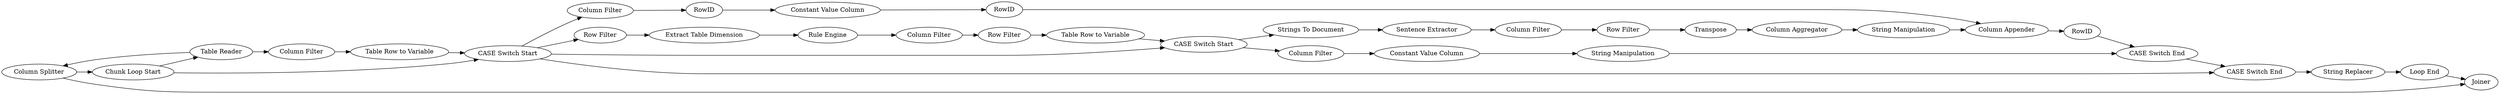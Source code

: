 digraph {
	3170 -> 3171
	3187 -> 3188
	3210 -> 3208
	3176 -> 3174
	3211 -> 3213
	3224 -> 3169
	3222 -> 3168
	3178 -> 3179
	3179 -> 3175
	3177 -> 3178
	3191 -> 3187
	3160 -> 3187
	3208 -> 3211
	3187 -> 3211
	3221 -> 3222
	8 -> 3160
	3174 -> 3177
	3192 -> 3191
	3175 -> 3212
	3171 -> 3179
	3214 -> 3223
	3225 -> 3173
	3213 -> 3214
	3223 -> 3212
	3187 -> 3167
	8 -> 3184
	3206 -> 3207
	3188 -> 3225
	3168 -> 3224
	3209 -> 3206
	3173 -> 3184
	3205 -> 3192
	3211 -> 3221
	3207 -> 3210
	3212 -> 3188
	3169 -> 3170
	3160 -> 3205
	3167 -> 3209
	3187 -> 3176
	3205 -> 8
	3173 [label="Loop End"]
	8 [label="Column Splitter"]
	3213 [label="Column Filter"]
	3174 [label=RowID]
	3210 [label="Row Filter"]
	3192 [label="Column Filter"]
	3224 [label="Row Filter"]
	3191 [label="Table Row to Variable"]
	3177 [label="Constant Value Column"]
	3175 [label=RowID]
	3225 [label="String Replacer"]
	3209 [label="Extract Table Dimension"]
	3176 [label="Column Filter"]
	3167 [label="Row Filter"]
	3214 [label="Constant Value Column"]
	3178 [label=RowID]
	3205 [label="Table Reader"]
	3179 [label="Column Appender"]
	3223 [label="String Manipulation"]
	3169 [label=Transpose]
	3206 [label="Rule Engine"]
	3207 [label="Column Filter"]
	3168 [label="Column Filter"]
	3171 [label="String Manipulation"]
	3160 [label="Chunk Loop Start"]
	3187 [label="CASE Switch Start"]
	3188 [label="CASE Switch End"]
	3208 [label="Table Row to Variable"]
	3170 [label="Column Aggregator"]
	3221 [label="Strings To Document"]
	3212 [label="CASE Switch End"]
	3211 [label="CASE Switch Start"]
	3222 [label="Sentence Extractor"]
	3184 [label=Joiner]
	rankdir=LR
}
